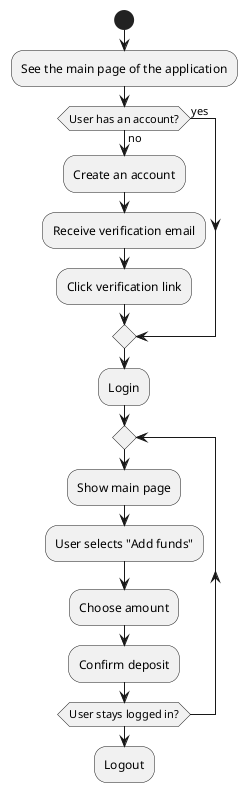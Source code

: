 
@startuml
start
:See the main page of the application;

if (User has an account?) then (yes)
else (no)
  :Create an account;
  :Receive verification email;
  :Click verification link;
endif

:Login;

repeat
  :Show main page;
  :User selects "Add funds";
  :Choose amount;
  :Confirm deposit;

repeat while (User stays logged in?)
:Logout;


@enduml
